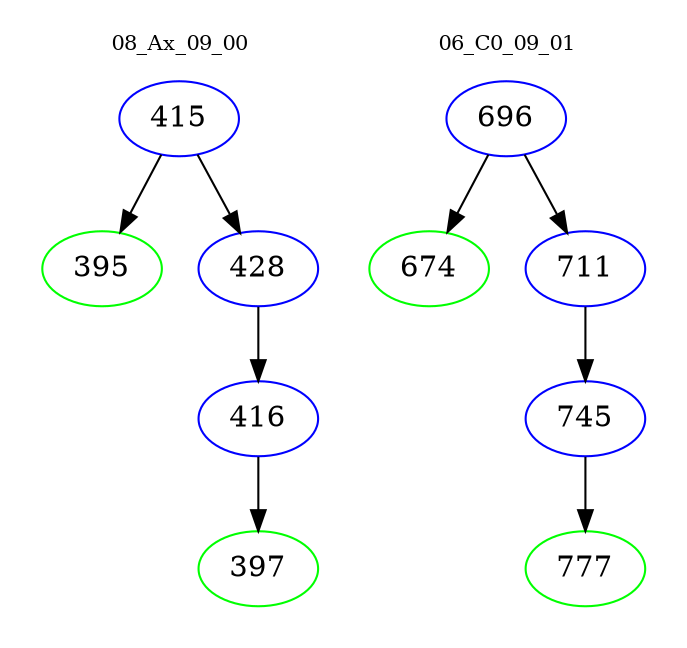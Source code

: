 digraph{
subgraph cluster_0 {
color = white
label = "08_Ax_09_00";
fontsize=10;
T0_415 [label="415", color="blue"]
T0_415 -> T0_395 [color="black"]
T0_395 [label="395", color="green"]
T0_415 -> T0_428 [color="black"]
T0_428 [label="428", color="blue"]
T0_428 -> T0_416 [color="black"]
T0_416 [label="416", color="blue"]
T0_416 -> T0_397 [color="black"]
T0_397 [label="397", color="green"]
}
subgraph cluster_1 {
color = white
label = "06_C0_09_01";
fontsize=10;
T1_696 [label="696", color="blue"]
T1_696 -> T1_674 [color="black"]
T1_674 [label="674", color="green"]
T1_696 -> T1_711 [color="black"]
T1_711 [label="711", color="blue"]
T1_711 -> T1_745 [color="black"]
T1_745 [label="745", color="blue"]
T1_745 -> T1_777 [color="black"]
T1_777 [label="777", color="green"]
}
}
